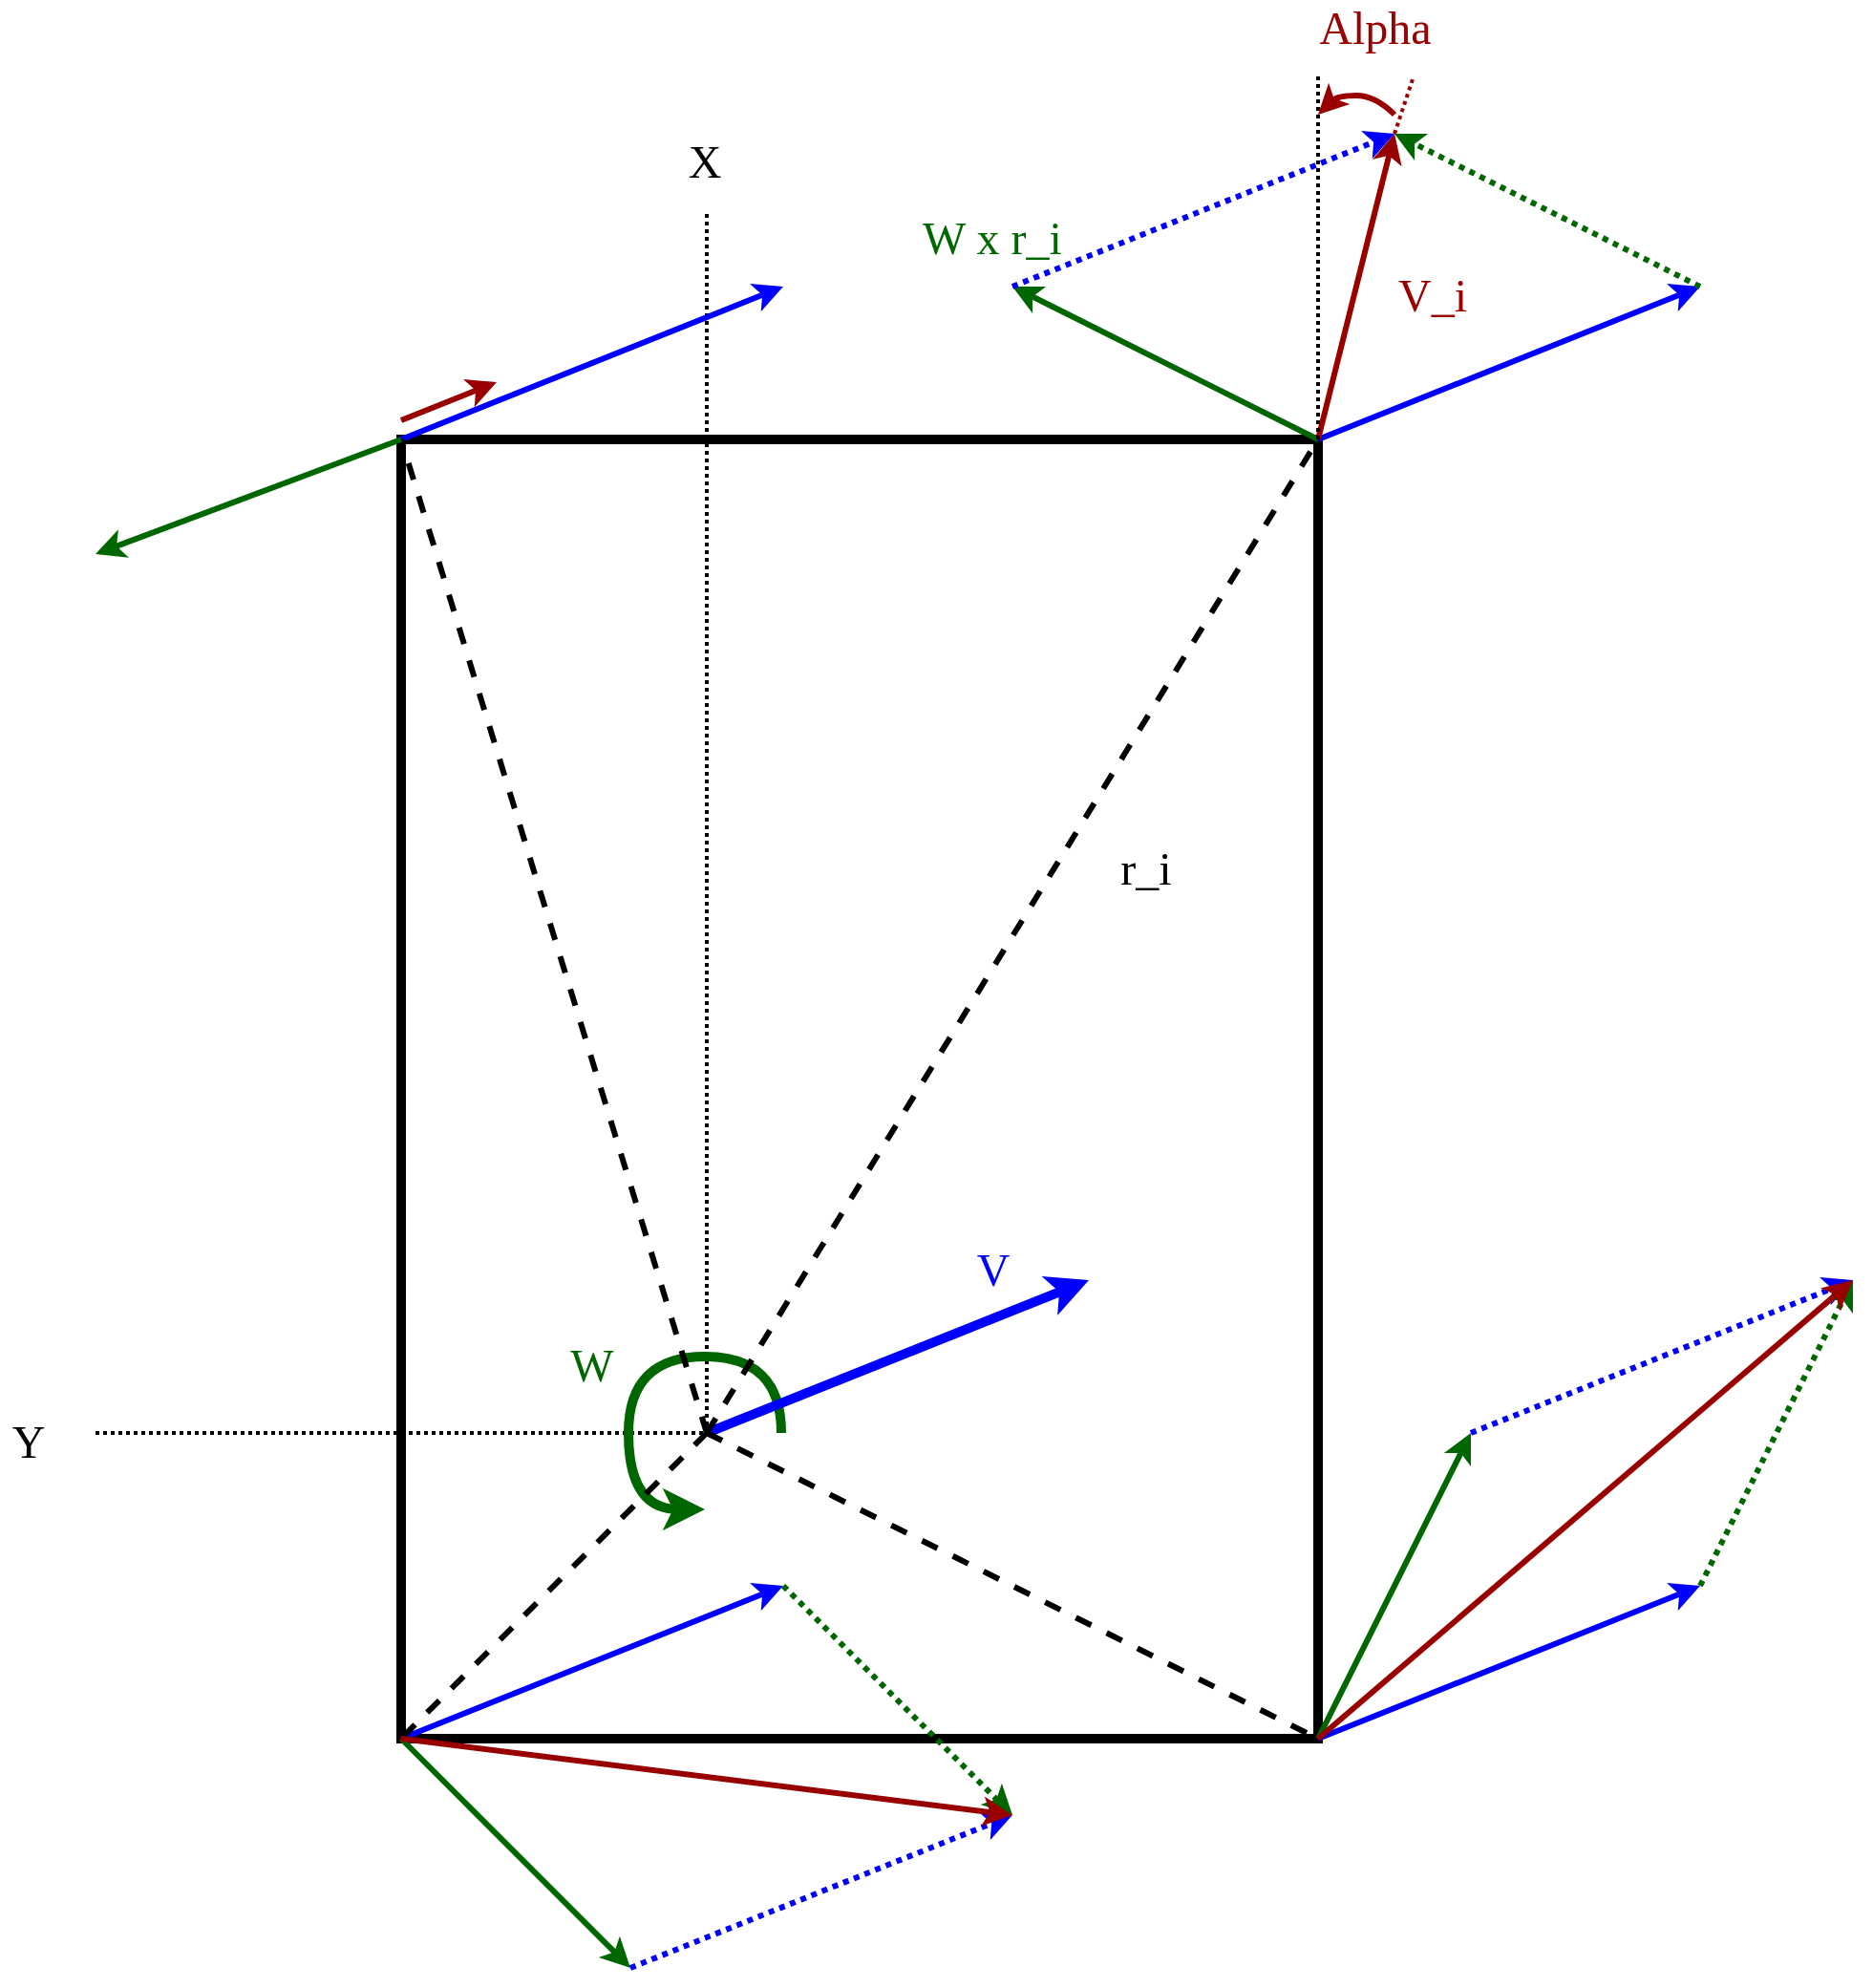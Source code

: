 <mxfile version="20.4.0" type="device"><diagram id="rvhcmf-HywH4a4xUfspI" name="Page-1"><mxGraphModel dx="2062" dy="1154" grid="1" gridSize="10" guides="1" tooltips="1" connect="1" arrows="1" fold="1" page="1" pageScale="1" pageWidth="827" pageHeight="1169" math="0" shadow="0"><root><mxCell id="0"/><mxCell id="1" parent="0"/><mxCell id="gU7yHyEDLFyjv0Nrbdmo-1" value="" style="rounded=0;whiteSpace=wrap;html=1;fillColor=none;strokeWidth=5;" vertex="1" parent="1"><mxGeometry x="240" y="280" width="480" height="680" as="geometry"/></mxCell><mxCell id="gU7yHyEDLFyjv0Nrbdmo-2" value="" style="endArrow=none;dashed=1;html=1;rounded=0;strokeWidth=2;dashPattern=1 1;" edge="1" parent="1"><mxGeometry width="50" height="50" relative="1" as="geometry"><mxPoint x="400" y="800" as="sourcePoint"/><mxPoint x="400" y="160" as="targetPoint"/></mxGeometry></mxCell><mxCell id="gU7yHyEDLFyjv0Nrbdmo-3" value="" style="endArrow=none;dashed=1;html=1;rounded=0;strokeWidth=2;dashPattern=1 1;" edge="1" parent="1"><mxGeometry width="50" height="50" relative="1" as="geometry"><mxPoint x="80" y="800" as="sourcePoint"/><mxPoint x="400" y="800" as="targetPoint"/></mxGeometry></mxCell><mxCell id="gU7yHyEDLFyjv0Nrbdmo-5" value="X" style="text;html=1;strokeColor=none;fillColor=none;align=center;verticalAlign=middle;whiteSpace=wrap;rounded=0;strokeWidth=5;fontFamily=Lucida Console;fontSize=24;" vertex="1" parent="1"><mxGeometry x="384" y="120" width="30" height="30" as="geometry"/></mxCell><mxCell id="gU7yHyEDLFyjv0Nrbdmo-6" value="Y" style="text;html=1;strokeColor=none;fillColor=none;align=center;verticalAlign=middle;whiteSpace=wrap;rounded=0;strokeWidth=5;fontFamily=Lucida Console;fontSize=24;" vertex="1" parent="1"><mxGeometry x="30" y="790" width="30" height="30" as="geometry"/></mxCell><mxCell id="gU7yHyEDLFyjv0Nrbdmo-8" value="" style="curved=1;endArrow=classic;html=1;rounded=0;strokeColor=#006600;strokeWidth=5;fontFamily=Lucida Console;fontSize=24;fontColor=#0000FF;" edge="1" parent="1"><mxGeometry width="50" height="50" relative="1" as="geometry"><mxPoint x="439" y="800" as="sourcePoint"/><mxPoint x="399" y="840" as="targetPoint"/><Array as="points"><mxPoint x="439" y="760"/><mxPoint x="359" y="760"/><mxPoint x="359" y="840"/></Array></mxGeometry></mxCell><mxCell id="gU7yHyEDLFyjv0Nrbdmo-7" value="" style="endArrow=classic;html=1;rounded=0;strokeWidth=5;fontFamily=Lucida Console;fontSize=24;fontColor=#0000FF;strokeColor=#0000FF;" edge="1" parent="1"><mxGeometry width="50" height="50" relative="1" as="geometry"><mxPoint x="400" y="800" as="sourcePoint"/><mxPoint x="600" y="720" as="targetPoint"/></mxGeometry></mxCell><mxCell id="gU7yHyEDLFyjv0Nrbdmo-10" value="" style="endArrow=none;html=1;strokeWidth=3;rounded=0;strokeColor=#000000;fontFamily=Lucida Console;fontSize=24;fontColor=#0000FF;dashed=1;entryX=1;entryY=0;entryDx=0;entryDy=0;" edge="1" parent="1" target="gU7yHyEDLFyjv0Nrbdmo-1"><mxGeometry width="50" height="50" relative="1" as="geometry"><mxPoint x="400" y="800" as="sourcePoint"/><mxPoint x="580" y="560" as="targetPoint"/></mxGeometry></mxCell><mxCell id="gU7yHyEDLFyjv0Nrbdmo-11" value="" style="endArrow=classic;html=1;rounded=0;strokeWidth=3;fontFamily=Lucida Console;fontSize=24;fontColor=#0000FF;strokeColor=#0000FF;" edge="1" parent="1"><mxGeometry width="50" height="50" relative="1" as="geometry"><mxPoint x="720" y="280" as="sourcePoint"/><mxPoint x="920" y="200" as="targetPoint"/></mxGeometry></mxCell><mxCell id="gU7yHyEDLFyjv0Nrbdmo-12" value="" style="endArrow=classic;html=1;rounded=0;strokeWidth=3;fontFamily=Lucida Console;fontSize=24;fontColor=#0000FF;strokeColor=#0000FF;" edge="1" parent="1"><mxGeometry width="50" height="50" relative="1" as="geometry"><mxPoint x="240" y="960" as="sourcePoint"/><mxPoint x="440" y="880" as="targetPoint"/></mxGeometry></mxCell><mxCell id="gU7yHyEDLFyjv0Nrbdmo-13" value="" style="endArrow=classic;html=1;rounded=0;strokeWidth=3;fontFamily=Lucida Console;fontSize=24;fontColor=#0000FF;strokeColor=#0000FF;" edge="1" parent="1"><mxGeometry width="50" height="50" relative="1" as="geometry"><mxPoint x="240" y="280" as="sourcePoint"/><mxPoint x="440" y="200" as="targetPoint"/></mxGeometry></mxCell><mxCell id="gU7yHyEDLFyjv0Nrbdmo-14" value="" style="endArrow=classic;html=1;rounded=0;strokeWidth=3;fontFamily=Lucida Console;fontSize=24;fontColor=#0000FF;strokeColor=#0000FF;" edge="1" parent="1"><mxGeometry width="50" height="50" relative="1" as="geometry"><mxPoint x="720" y="960" as="sourcePoint"/><mxPoint x="920" y="880" as="targetPoint"/></mxGeometry></mxCell><mxCell id="gU7yHyEDLFyjv0Nrbdmo-15" value="" style="endArrow=none;dashed=1;html=1;rounded=0;strokeColor=#000000;strokeWidth=3;fontFamily=Lucida Console;fontSize=24;fontColor=#0000FF;" edge="1" parent="1"><mxGeometry width="50" height="50" relative="1" as="geometry"><mxPoint x="400" y="800" as="sourcePoint"/><mxPoint x="240" y="280" as="targetPoint"/></mxGeometry></mxCell><mxCell id="gU7yHyEDLFyjv0Nrbdmo-16" value="" style="endArrow=none;dashed=1;html=1;rounded=0;strokeColor=#000000;strokeWidth=3;fontFamily=Lucida Console;fontSize=24;fontColor=#0000FF;entryX=0;entryY=1;entryDx=0;entryDy=0;" edge="1" parent="1" target="gU7yHyEDLFyjv0Nrbdmo-1"><mxGeometry width="50" height="50" relative="1" as="geometry"><mxPoint x="400" y="800" as="sourcePoint"/><mxPoint x="580" y="560" as="targetPoint"/></mxGeometry></mxCell><mxCell id="gU7yHyEDLFyjv0Nrbdmo-17" value="" style="endArrow=none;dashed=1;html=1;rounded=0;strokeColor=#000000;strokeWidth=3;fontFamily=Lucida Console;fontSize=24;fontColor=#0000FF;entryX=1;entryY=1;entryDx=0;entryDy=0;" edge="1" parent="1" target="gU7yHyEDLFyjv0Nrbdmo-1"><mxGeometry width="50" height="50" relative="1" as="geometry"><mxPoint x="400" y="800" as="sourcePoint"/><mxPoint x="580" y="560" as="targetPoint"/></mxGeometry></mxCell><mxCell id="gU7yHyEDLFyjv0Nrbdmo-19" value="" style="endArrow=classic;html=1;rounded=0;strokeColor=#006600;strokeWidth=3;fontFamily=Lucida Console;fontSize=24;fontColor=#0000FF;" edge="1" parent="1"><mxGeometry width="50" height="50" relative="1" as="geometry"><mxPoint x="720" y="280" as="sourcePoint"/><mxPoint x="560" y="200" as="targetPoint"/></mxGeometry></mxCell><mxCell id="gU7yHyEDLFyjv0Nrbdmo-20" value="" style="endArrow=classic;html=1;rounded=0;strokeColor=#006600;strokeWidth=3;fontFamily=Lucida Console;fontSize=24;fontColor=#0000FF;" edge="1" parent="1"><mxGeometry width="50" height="50" relative="1" as="geometry"><mxPoint x="240" y="280" as="sourcePoint"/><mxPoint x="80" y="340" as="targetPoint"/></mxGeometry></mxCell><mxCell id="gU7yHyEDLFyjv0Nrbdmo-21" value="" style="endArrow=classic;html=1;rounded=0;strokeColor=#006600;strokeWidth=3;fontFamily=Lucida Console;fontSize=24;fontColor=#0000FF;" edge="1" parent="1"><mxGeometry width="50" height="50" relative="1" as="geometry"><mxPoint x="240" y="960" as="sourcePoint"/><mxPoint x="360" y="1080" as="targetPoint"/></mxGeometry></mxCell><mxCell id="gU7yHyEDLFyjv0Nrbdmo-22" value="" style="endArrow=classic;html=1;rounded=0;strokeColor=#006600;strokeWidth=3;fontFamily=Lucida Console;fontSize=24;fontColor=#0000FF;" edge="1" parent="1"><mxGeometry width="50" height="50" relative="1" as="geometry"><mxPoint x="720" y="960" as="sourcePoint"/><mxPoint x="800" y="800" as="targetPoint"/></mxGeometry></mxCell><mxCell id="gU7yHyEDLFyjv0Nrbdmo-23" value="" style="endArrow=classic;html=1;rounded=0;strokeColor=#990000;strokeWidth=3;fontFamily=Lucida Console;fontSize=24;fontColor=#0000FF;" edge="1" parent="1"><mxGeometry width="50" height="50" relative="1" as="geometry"><mxPoint x="720" y="280" as="sourcePoint"/><mxPoint x="760" y="120" as="targetPoint"/></mxGeometry></mxCell><mxCell id="gU7yHyEDLFyjv0Nrbdmo-24" value="" style="endArrow=classic;html=1;rounded=0;strokeColor=#006600;strokeWidth=3;fontFamily=Lucida Console;fontSize=24;fontColor=#0000FF;dashed=1;dashPattern=1 1;" edge="1" parent="1"><mxGeometry width="50" height="50" relative="1" as="geometry"><mxPoint x="920" y="200" as="sourcePoint"/><mxPoint x="760" y="120" as="targetPoint"/></mxGeometry></mxCell><mxCell id="gU7yHyEDLFyjv0Nrbdmo-25" value="" style="endArrow=classic;html=1;rounded=0;strokeWidth=3;fontFamily=Lucida Console;fontSize=24;fontColor=#0000FF;strokeColor=#0000FF;dashed=1;dashPattern=1 1;" edge="1" parent="1"><mxGeometry width="50" height="50" relative="1" as="geometry"><mxPoint x="560" y="200" as="sourcePoint"/><mxPoint x="760" y="120" as="targetPoint"/></mxGeometry></mxCell><mxCell id="gU7yHyEDLFyjv0Nrbdmo-26" value="" style="endArrow=classic;html=1;rounded=0;strokeWidth=3;fontFamily=Lucida Console;fontSize=24;fontColor=#0000FF;strokeColor=#0000FF;dashed=1;dashPattern=1 1;" edge="1" parent="1"><mxGeometry width="50" height="50" relative="1" as="geometry"><mxPoint x="800" y="800" as="sourcePoint"/><mxPoint x="1000" y="720" as="targetPoint"/></mxGeometry></mxCell><mxCell id="gU7yHyEDLFyjv0Nrbdmo-27" value="" style="endArrow=classic;html=1;rounded=0;strokeColor=#006600;strokeWidth=3;fontFamily=Lucida Console;fontSize=24;fontColor=#0000FF;dashed=1;dashPattern=1 1;" edge="1" parent="1"><mxGeometry width="50" height="50" relative="1" as="geometry"><mxPoint x="920" y="880" as="sourcePoint"/><mxPoint x="1000" y="720" as="targetPoint"/></mxGeometry></mxCell><mxCell id="gU7yHyEDLFyjv0Nrbdmo-28" value="" style="endArrow=classic;html=1;rounded=0;strokeWidth=3;fontFamily=Lucida Console;fontSize=24;fontColor=#0000FF;strokeColor=#0000FF;dashed=1;dashPattern=1 1;" edge="1" parent="1"><mxGeometry width="50" height="50" relative="1" as="geometry"><mxPoint x="360" y="1080" as="sourcePoint"/><mxPoint x="560" y="1000" as="targetPoint"/></mxGeometry></mxCell><mxCell id="gU7yHyEDLFyjv0Nrbdmo-29" value="" style="endArrow=classic;html=1;rounded=0;strokeColor=#006600;strokeWidth=3;fontFamily=Lucida Console;fontSize=24;fontColor=#0000FF;dashed=1;dashPattern=1 1;" edge="1" parent="1"><mxGeometry width="50" height="50" relative="1" as="geometry"><mxPoint x="440" y="880" as="sourcePoint"/><mxPoint x="560" y="1000" as="targetPoint"/></mxGeometry></mxCell><mxCell id="gU7yHyEDLFyjv0Nrbdmo-30" value="" style="endArrow=classic;html=1;rounded=0;strokeColor=#990000;strokeWidth=3;fontFamily=Lucida Console;fontSize=24;fontColor=#0000FF;" edge="1" parent="1"><mxGeometry width="50" height="50" relative="1" as="geometry"><mxPoint x="720" y="960" as="sourcePoint"/><mxPoint x="1000" y="720" as="targetPoint"/></mxGeometry></mxCell><mxCell id="gU7yHyEDLFyjv0Nrbdmo-31" value="" style="endArrow=classic;html=1;rounded=0;strokeColor=#990000;strokeWidth=3;fontFamily=Lucida Console;fontSize=24;fontColor=#0000FF;" edge="1" parent="1"><mxGeometry width="50" height="50" relative="1" as="geometry"><mxPoint x="240" y="960" as="sourcePoint"/><mxPoint x="560" y="1000" as="targetPoint"/></mxGeometry></mxCell><mxCell id="gU7yHyEDLFyjv0Nrbdmo-32" value="" style="endArrow=classic;html=1;rounded=0;strokeColor=#990000;strokeWidth=3;fontFamily=Lucida Console;fontSize=24;fontColor=#0000FF;" edge="1" parent="1"><mxGeometry width="50" height="50" relative="1" as="geometry"><mxPoint x="240" y="270" as="sourcePoint"/><mxPoint x="290" y="250" as="targetPoint"/></mxGeometry></mxCell><mxCell id="gU7yHyEDLFyjv0Nrbdmo-33" value="r_i" style="text;html=1;strokeColor=none;fillColor=none;align=center;verticalAlign=middle;whiteSpace=wrap;rounded=0;strokeWidth=5;fontFamily=Lucida Console;fontSize=24;fontColor=#000000;" vertex="1" parent="1"><mxGeometry x="600" y="490" width="60" height="30" as="geometry"/></mxCell><mxCell id="gU7yHyEDLFyjv0Nrbdmo-34" value="V" style="text;html=1;strokeColor=none;fillColor=none;align=center;verticalAlign=middle;whiteSpace=wrap;rounded=0;strokeWidth=5;fontFamily=Lucida Console;fontSize=24;fontColor=#0000FF;" vertex="1" parent="1"><mxGeometry x="519.5" y="700" width="60" height="30" as="geometry"/></mxCell><mxCell id="gU7yHyEDLFyjv0Nrbdmo-35" value="W" style="text;html=1;strokeColor=none;fillColor=none;align=center;verticalAlign=middle;whiteSpace=wrap;rounded=0;strokeWidth=5;fontFamily=Lucida Console;fontSize=24;fontColor=#006600;" vertex="1" parent="1"><mxGeometry x="310" y="750" width="60" height="30" as="geometry"/></mxCell><mxCell id="gU7yHyEDLFyjv0Nrbdmo-36" value="V_i" style="text;html=1;strokeColor=none;fillColor=none;align=center;verticalAlign=middle;whiteSpace=wrap;rounded=0;strokeWidth=5;fontFamily=Lucida Console;fontSize=24;fontColor=#990000;" vertex="1" parent="1"><mxGeometry x="750" y="190" width="60" height="30" as="geometry"/></mxCell><mxCell id="gU7yHyEDLFyjv0Nrbdmo-37" value="W x r_i" style="text;html=1;strokeColor=none;fillColor=none;align=center;verticalAlign=middle;whiteSpace=wrap;rounded=0;strokeWidth=5;fontFamily=Lucida Console;fontSize=24;fontColor=#006600;" vertex="1" parent="1"><mxGeometry x="490" y="160" width="119" height="30" as="geometry"/></mxCell><mxCell id="gU7yHyEDLFyjv0Nrbdmo-39" value="" style="endArrow=none;dashed=1;html=1;dashPattern=1 1;strokeWidth=2;rounded=0;strokeColor=#000000;fontFamily=Lucida Console;fontSize=24;fontColor=#0000FF;" edge="1" parent="1"><mxGeometry width="50" height="50" relative="1" as="geometry"><mxPoint x="720" y="280" as="sourcePoint"/><mxPoint x="720" y="90" as="targetPoint"/></mxGeometry></mxCell><mxCell id="gU7yHyEDLFyjv0Nrbdmo-41" value="" style="curved=1;endArrow=classic;html=1;rounded=0;strokeColor=#990000;strokeWidth=3;fontFamily=Lucida Console;fontSize=24;fontColor=#0000FF;" edge="1" parent="1"><mxGeometry width="50" height="50" relative="1" as="geometry"><mxPoint x="760" y="110" as="sourcePoint"/><mxPoint x="720" y="110" as="targetPoint"/><Array as="points"><mxPoint x="750" y="100"/><mxPoint x="730" y="100"/></Array></mxGeometry></mxCell><mxCell id="gU7yHyEDLFyjv0Nrbdmo-42" value="" style="endArrow=none;dashed=1;html=1;dashPattern=1 1;strokeWidth=2;rounded=0;strokeColor=#990000;fontFamily=Lucida Console;fontSize=24;fontColor=#0000FF;" edge="1" parent="1"><mxGeometry width="50" height="50" relative="1" as="geometry"><mxPoint x="760" y="120" as="sourcePoint"/><mxPoint x="770" y="90" as="targetPoint"/></mxGeometry></mxCell><mxCell id="gU7yHyEDLFyjv0Nrbdmo-43" value="Alpha" style="text;html=1;strokeColor=none;fillColor=none;align=center;verticalAlign=middle;whiteSpace=wrap;rounded=0;strokeWidth=5;fontFamily=Lucida Console;fontSize=24;fontColor=#990000;" vertex="1" parent="1"><mxGeometry x="710" y="50" width="80" height="30" as="geometry"/></mxCell></root></mxGraphModel></diagram></mxfile>